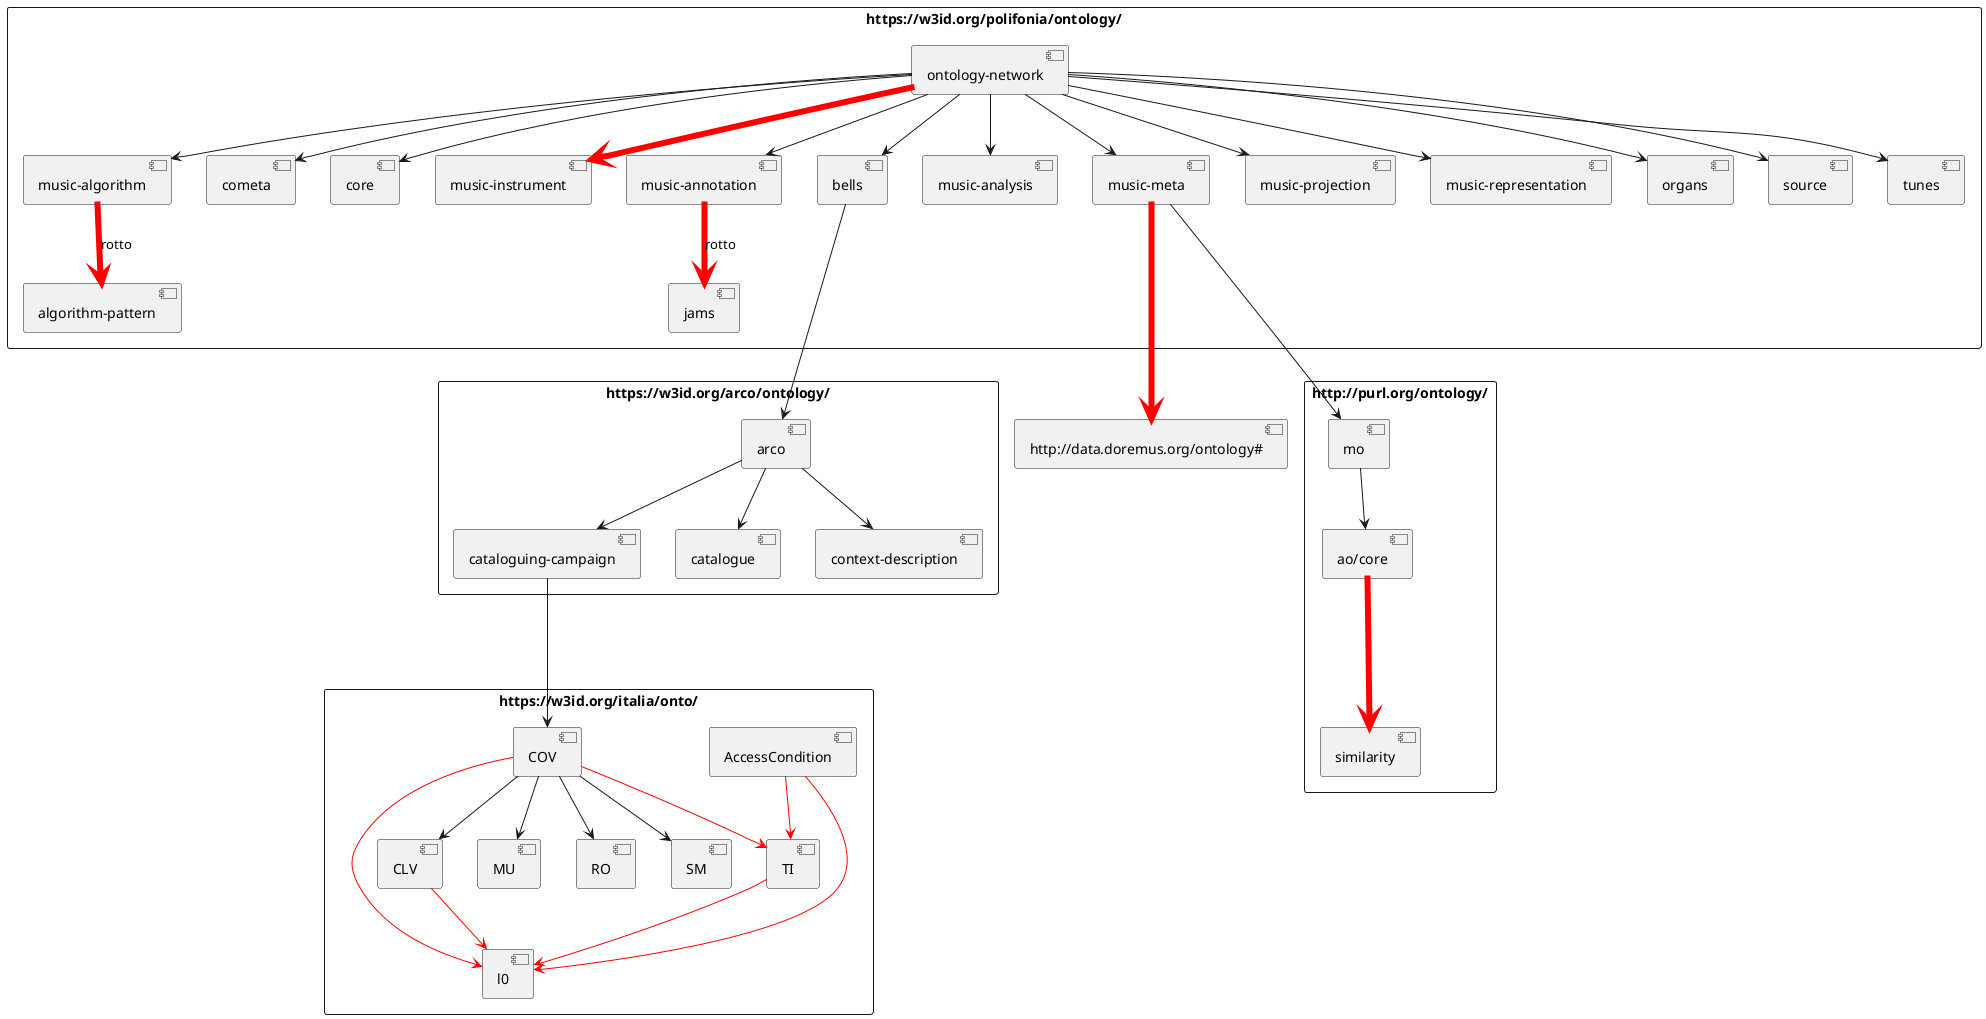 @startuml polifonia-ontology-imports

rectangle "https://w3id.org/polifonia/ontology/" {
    [ontology-network] as network
    [bells]
    [cometa]
    [core]
    [music-instrument] as instrument
    [music-algorithm] as algorithm
    [music-annotation] as annotation
    [music-analysis] as analysis
    [music-meta] as meta
    [music-projection] as projection
    [music-representation] as representation
    [organs]
    [source]
    [tunes]
    [jams]
    [algorithm-pattern] as pattern

    network --> bells
    network --> cometa
    network --> core
    network -[#red,thickness=6]-> instrument
    network --> algorithm
    network --> analysis
    network --> annotation
    network --> meta
    network --> projection
    network --> representation
    network --> organs
    network --> source
    network --> tunes

    annotation -[#red,thickness=6]-> jams: rotto
    algorithm -[#red,thickness=6]-> pattern: rotto
}

rectangle "https://w3id.org/arco/ontology/" {
    [arco]
    [cataloguing-campaign] as campaign
    [catalogue]
    [context-description] as description

    arco --> catalogue
    arco --> campaign
    arco --> description
}

rectangle "https://w3id.org/italia/onto/" {
    [AccessCondition]
    [CLV]
    [COV]
    [MU]
    [RO]
    [SM]
    [TI]
    [l0]

    AccessCondition -[#red]-> l0
    AccessCondition -[#red]-> TI
    TI -[#red]-> l0
    COV --> CLV
    COV --> MU
    COV --> RO
    COV --> SM
    COV -[#red]-> TI
    COV -[#red]-> l0
    CLV -[#red]-> l0
}

rectangle "http://purl.org/ontology/" {
    [mo]
    [ao/core] as ao_core
    [similarity] as musim

    mo --> ao_core
}

[http://data.doremus.org/ontology#] as doremus

meta -[#red,thickness=6]--> doremus
ao_core -[#red,thickness=6]--> musim

meta ---> mo
bells ---> arco
campaign ---> COV

@enduml